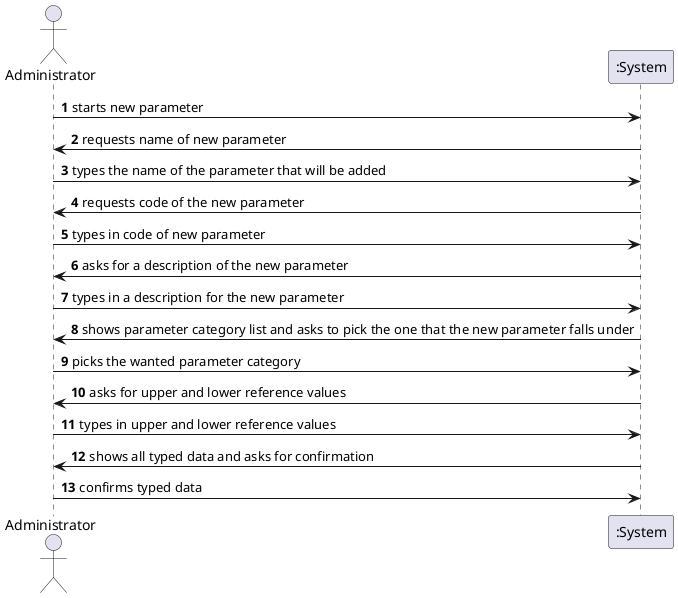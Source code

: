 @startuml

autonumber

actor Administrator

Administrator -> ":System": starts new parameter
":System" -> Administrator: requests name of new parameter
Administrator -> ":System": types the name of the parameter that will be added
":System" -> Administrator: requests code of the new parameter
Administrator -> ":System": types in code of new parameter
":System" -> Administrator: asks for a description of the new parameter
Administrator -> ":System": types in a description for the new parameter
":System" -> Administrator: shows parameter category list and asks to pick the one that the new parameter falls under
Administrator -> ":System": picks the wanted parameter category
":System" -> Administrator: asks for upper and lower reference values
Administrator -> ":System": types in upper and lower reference values
":System" -> Administrator: shows all typed data and asks for confirmation
Administrator -> ":System": confirms typed data

@enduml